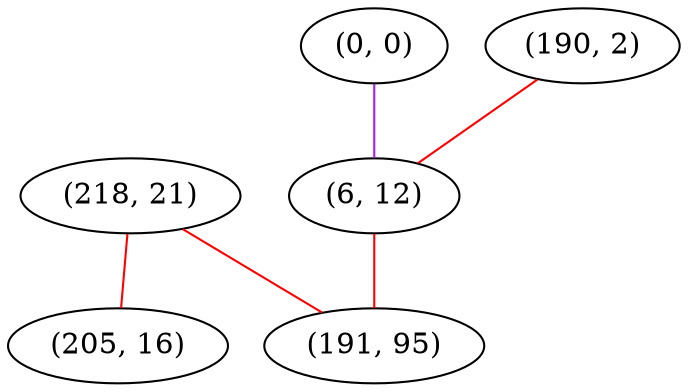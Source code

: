 graph "" {
"(218, 21)";
"(0, 0)";
"(190, 2)";
"(205, 16)";
"(6, 12)";
"(191, 95)";
"(218, 21)" -- "(191, 95)"  [color=red, key=0, weight=1];
"(218, 21)" -- "(205, 16)"  [color=red, key=0, weight=1];
"(0, 0)" -- "(6, 12)"  [color=purple, key=0, weight=4];
"(190, 2)" -- "(6, 12)"  [color=red, key=0, weight=1];
"(6, 12)" -- "(191, 95)"  [color=red, key=0, weight=1];
}
